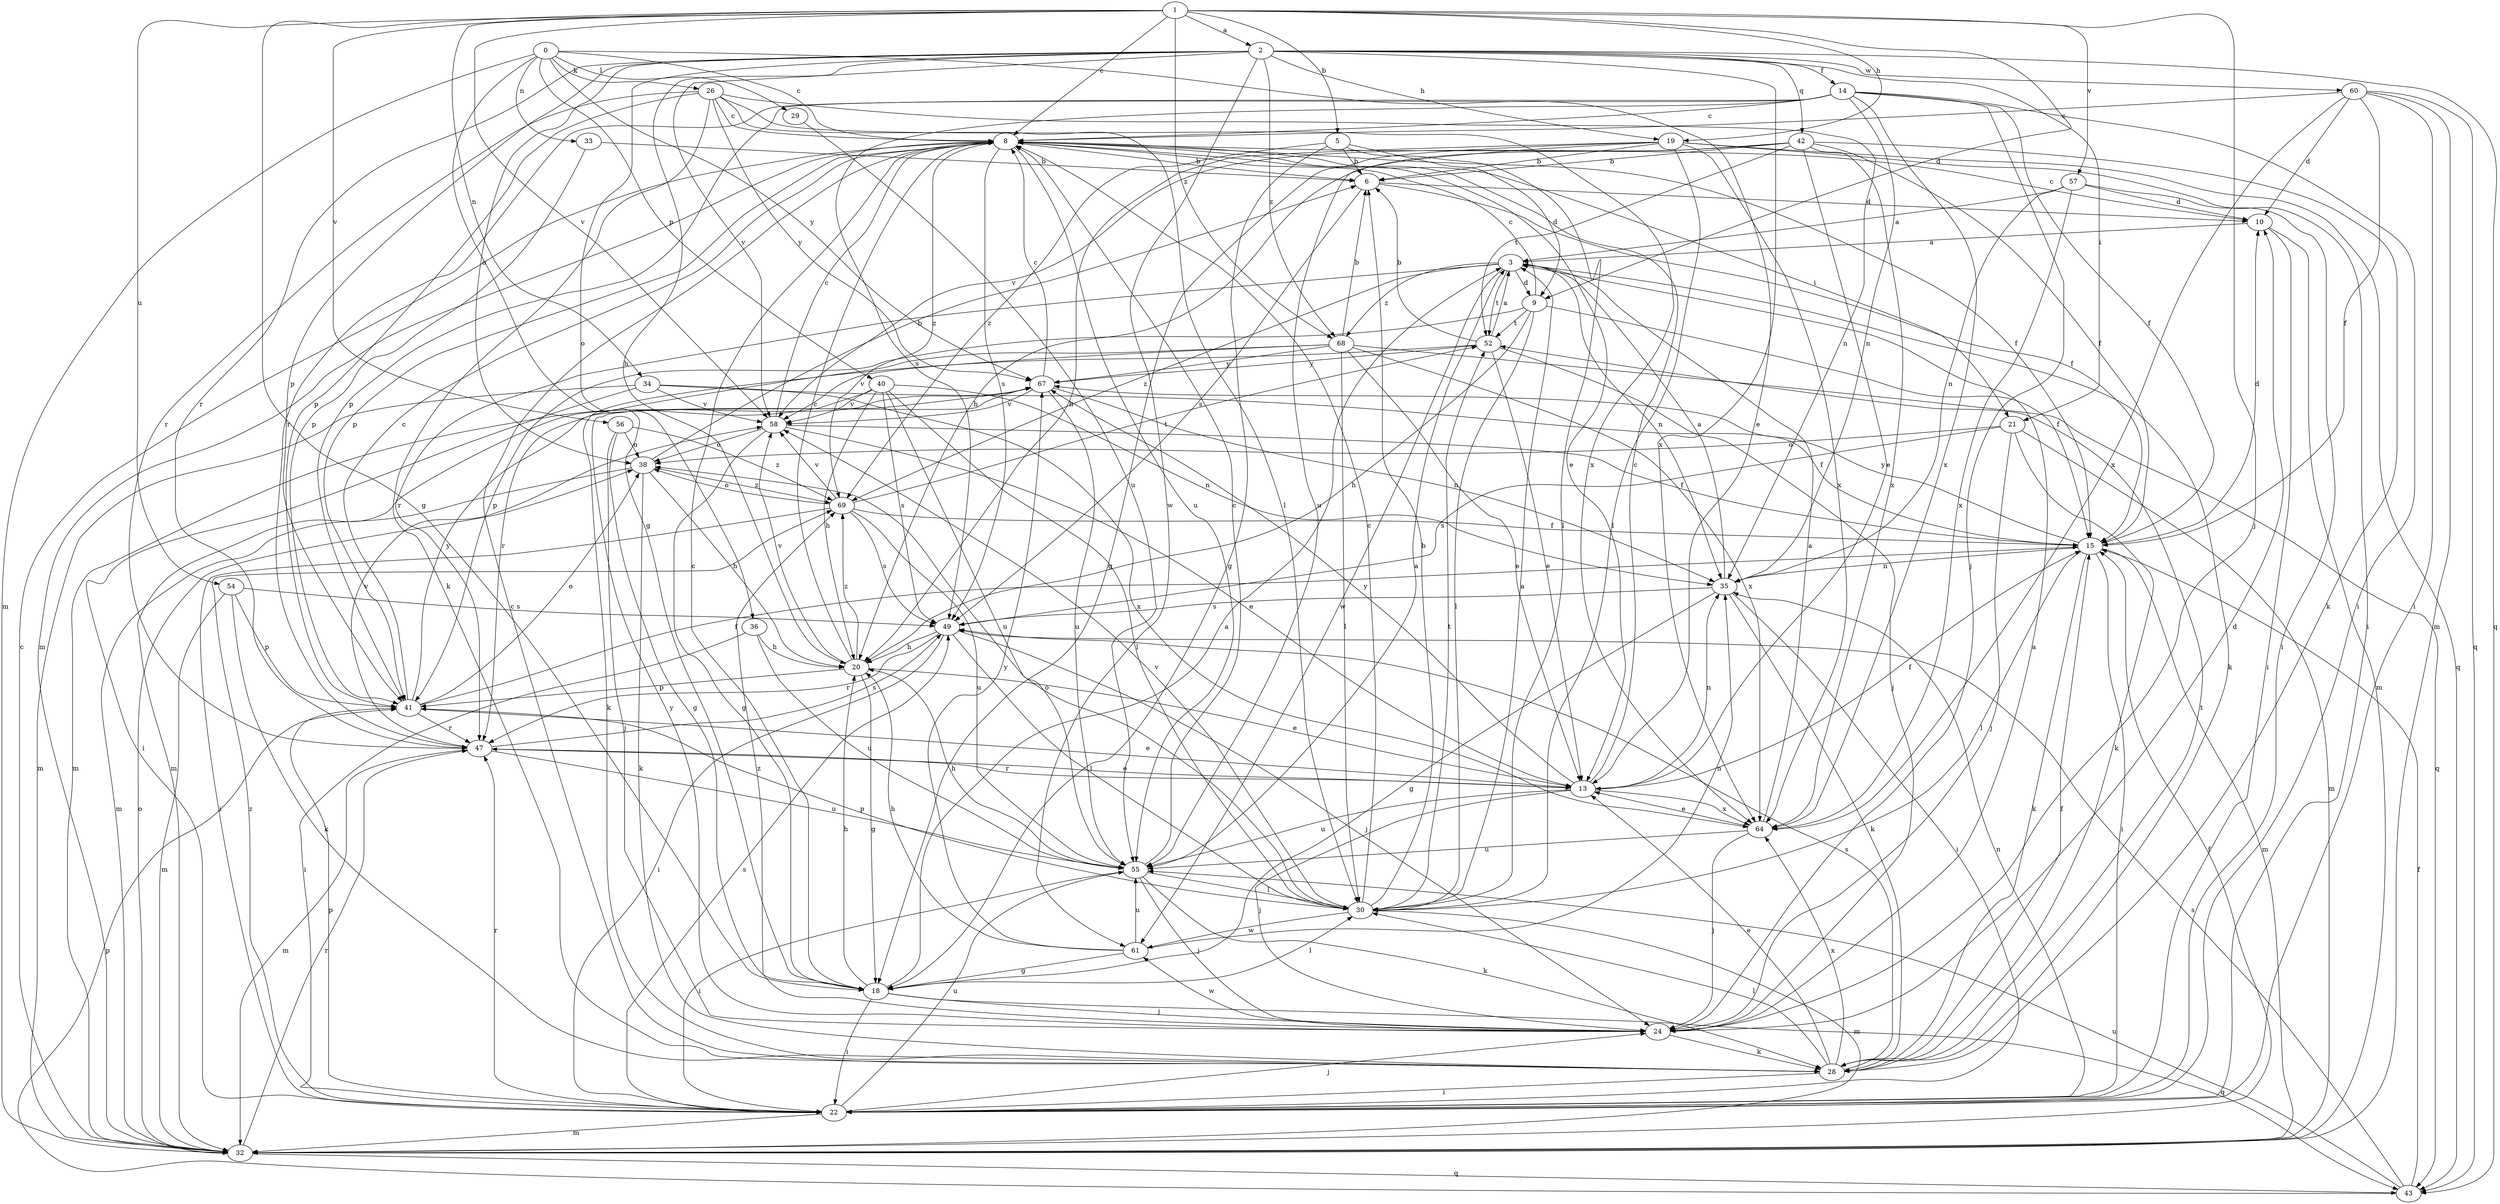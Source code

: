 strict digraph  {
0;
1;
2;
3;
5;
6;
8;
9;
10;
13;
14;
15;
18;
19;
20;
21;
22;
24;
26;
28;
29;
30;
32;
33;
34;
35;
36;
38;
40;
41;
42;
43;
47;
49;
52;
54;
55;
56;
57;
58;
60;
61;
64;
67;
68;
69;
0 -> 8  [label=c];
0 -> 13  [label=e];
0 -> 18  [label=g];
0 -> 26  [label=k];
0 -> 29  [label=l];
0 -> 32  [label=m];
0 -> 33  [label=n];
0 -> 40  [label=p];
0 -> 67  [label=y];
1 -> 2  [label=a];
1 -> 5  [label=b];
1 -> 8  [label=c];
1 -> 9  [label=d];
1 -> 18  [label=g];
1 -> 19  [label=h];
1 -> 24  [label=j];
1 -> 34  [label=n];
1 -> 54  [label=u];
1 -> 56  [label=v];
1 -> 57  [label=v];
1 -> 58  [label=v];
1 -> 68  [label=z];
2 -> 14  [label=f];
2 -> 19  [label=h];
2 -> 20  [label=h];
2 -> 21  [label=i];
2 -> 36  [label=o];
2 -> 38  [label=o];
2 -> 41  [label=p];
2 -> 42  [label=q];
2 -> 43  [label=q];
2 -> 47  [label=r];
2 -> 58  [label=v];
2 -> 60  [label=w];
2 -> 61  [label=w];
2 -> 64  [label=x];
2 -> 68  [label=z];
3 -> 9  [label=d];
3 -> 28  [label=k];
3 -> 35  [label=n];
3 -> 47  [label=r];
3 -> 52  [label=t];
3 -> 61  [label=w];
3 -> 68  [label=z];
3 -> 69  [label=z];
5 -> 6  [label=b];
5 -> 9  [label=d];
5 -> 18  [label=g];
5 -> 30  [label=l];
5 -> 69  [label=z];
6 -> 10  [label=d];
6 -> 15  [label=f];
6 -> 49  [label=s];
8 -> 6  [label=b];
8 -> 13  [label=e];
8 -> 15  [label=f];
8 -> 21  [label=i];
8 -> 32  [label=m];
8 -> 41  [label=p];
8 -> 49  [label=s];
8 -> 55  [label=u];
8 -> 69  [label=z];
9 -> 8  [label=c];
9 -> 15  [label=f];
9 -> 20  [label=h];
9 -> 30  [label=l];
9 -> 41  [label=p];
9 -> 52  [label=t];
10 -> 3  [label=a];
10 -> 8  [label=c];
10 -> 22  [label=i];
10 -> 32  [label=m];
13 -> 8  [label=c];
13 -> 15  [label=f];
13 -> 24  [label=j];
13 -> 35  [label=n];
13 -> 47  [label=r];
13 -> 55  [label=u];
13 -> 64  [label=x];
13 -> 67  [label=y];
14 -> 8  [label=c];
14 -> 15  [label=f];
14 -> 22  [label=i];
14 -> 24  [label=j];
14 -> 35  [label=n];
14 -> 41  [label=p];
14 -> 47  [label=r];
14 -> 49  [label=s];
14 -> 64  [label=x];
15 -> 10  [label=d];
15 -> 22  [label=i];
15 -> 28  [label=k];
15 -> 30  [label=l];
15 -> 32  [label=m];
15 -> 35  [label=n];
15 -> 67  [label=y];
18 -> 3  [label=a];
18 -> 8  [label=c];
18 -> 20  [label=h];
18 -> 22  [label=i];
18 -> 24  [label=j];
18 -> 30  [label=l];
18 -> 43  [label=q];
19 -> 6  [label=b];
19 -> 18  [label=g];
19 -> 20  [label=h];
19 -> 22  [label=i];
19 -> 30  [label=l];
19 -> 43  [label=q];
19 -> 55  [label=u];
19 -> 64  [label=x];
20 -> 8  [label=c];
20 -> 13  [label=e];
20 -> 18  [label=g];
20 -> 41  [label=p];
20 -> 58  [label=v];
20 -> 69  [label=z];
21 -> 24  [label=j];
21 -> 28  [label=k];
21 -> 32  [label=m];
21 -> 38  [label=o];
21 -> 49  [label=s];
22 -> 24  [label=j];
22 -> 32  [label=m];
22 -> 35  [label=n];
22 -> 41  [label=p];
22 -> 47  [label=r];
22 -> 49  [label=s];
22 -> 55  [label=u];
22 -> 69  [label=z];
24 -> 3  [label=a];
24 -> 10  [label=d];
24 -> 28  [label=k];
24 -> 61  [label=w];
24 -> 67  [label=y];
24 -> 69  [label=z];
26 -> 8  [label=c];
26 -> 28  [label=k];
26 -> 30  [label=l];
26 -> 35  [label=n];
26 -> 41  [label=p];
26 -> 47  [label=r];
26 -> 64  [label=x];
26 -> 67  [label=y];
28 -> 8  [label=c];
28 -> 13  [label=e];
28 -> 15  [label=f];
28 -> 22  [label=i];
28 -> 30  [label=l];
28 -> 49  [label=s];
28 -> 52  [label=t];
28 -> 64  [label=x];
29 -> 55  [label=u];
30 -> 3  [label=a];
30 -> 6  [label=b];
30 -> 8  [label=c];
30 -> 32  [label=m];
30 -> 38  [label=o];
30 -> 41  [label=p];
30 -> 52  [label=t];
30 -> 58  [label=v];
30 -> 61  [label=w];
32 -> 8  [label=c];
32 -> 15  [label=f];
32 -> 38  [label=o];
32 -> 43  [label=q];
32 -> 47  [label=r];
33 -> 6  [label=b];
33 -> 41  [label=p];
34 -> 15  [label=f];
34 -> 22  [label=i];
34 -> 32  [label=m];
34 -> 58  [label=v];
34 -> 64  [label=x];
35 -> 3  [label=a];
35 -> 18  [label=g];
35 -> 22  [label=i];
35 -> 28  [label=k];
35 -> 49  [label=s];
36 -> 20  [label=h];
36 -> 22  [label=i];
36 -> 55  [label=u];
38 -> 6  [label=b];
38 -> 20  [label=h];
38 -> 28  [label=k];
38 -> 32  [label=m];
38 -> 69  [label=z];
40 -> 20  [label=h];
40 -> 30  [label=l];
40 -> 32  [label=m];
40 -> 35  [label=n];
40 -> 49  [label=s];
40 -> 55  [label=u];
40 -> 58  [label=v];
41 -> 8  [label=c];
41 -> 13  [label=e];
41 -> 15  [label=f];
41 -> 38  [label=o];
41 -> 47  [label=r];
41 -> 67  [label=y];
42 -> 6  [label=b];
42 -> 13  [label=e];
42 -> 15  [label=f];
42 -> 20  [label=h];
42 -> 28  [label=k];
42 -> 52  [label=t];
42 -> 58  [label=v];
42 -> 64  [label=x];
43 -> 15  [label=f];
43 -> 41  [label=p];
43 -> 49  [label=s];
43 -> 55  [label=u];
47 -> 13  [label=e];
47 -> 32  [label=m];
47 -> 49  [label=s];
47 -> 55  [label=u];
47 -> 58  [label=v];
49 -> 20  [label=h];
49 -> 22  [label=i];
49 -> 24  [label=j];
49 -> 30  [label=l];
49 -> 47  [label=r];
52 -> 3  [label=a];
52 -> 6  [label=b];
52 -> 13  [label=e];
52 -> 24  [label=j];
52 -> 47  [label=r];
52 -> 67  [label=y];
54 -> 28  [label=k];
54 -> 32  [label=m];
54 -> 41  [label=p];
54 -> 49  [label=s];
55 -> 3  [label=a];
55 -> 8  [label=c];
55 -> 20  [label=h];
55 -> 22  [label=i];
55 -> 24  [label=j];
55 -> 28  [label=k];
55 -> 30  [label=l];
56 -> 18  [label=g];
56 -> 24  [label=j];
56 -> 38  [label=o];
56 -> 69  [label=z];
57 -> 3  [label=a];
57 -> 10  [label=d];
57 -> 22  [label=i];
57 -> 35  [label=n];
57 -> 64  [label=x];
58 -> 8  [label=c];
58 -> 13  [label=e];
58 -> 15  [label=f];
58 -> 18  [label=g];
58 -> 38  [label=o];
60 -> 8  [label=c];
60 -> 10  [label=d];
60 -> 15  [label=f];
60 -> 22  [label=i];
60 -> 32  [label=m];
60 -> 43  [label=q];
60 -> 64  [label=x];
61 -> 18  [label=g];
61 -> 20  [label=h];
61 -> 35  [label=n];
61 -> 55  [label=u];
61 -> 67  [label=y];
64 -> 3  [label=a];
64 -> 13  [label=e];
64 -> 24  [label=j];
64 -> 55  [label=u];
67 -> 8  [label=c];
67 -> 32  [label=m];
67 -> 35  [label=n];
67 -> 55  [label=u];
67 -> 58  [label=v];
68 -> 6  [label=b];
68 -> 13  [label=e];
68 -> 28  [label=k];
68 -> 30  [label=l];
68 -> 43  [label=q];
68 -> 58  [label=v];
68 -> 64  [label=x];
68 -> 67  [label=y];
69 -> 15  [label=f];
69 -> 22  [label=i];
69 -> 38  [label=o];
69 -> 49  [label=s];
69 -> 52  [label=t];
69 -> 55  [label=u];
69 -> 58  [label=v];
}
